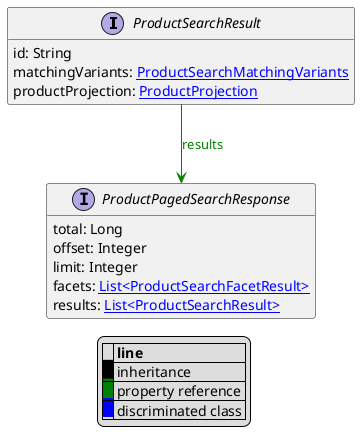 @startuml

hide empty fields
hide empty methods
legend
|= |= line |
|<back:black>   </back>| inheritance |
|<back:green>   </back>| property reference |
|<back:blue>   </back>| discriminated class |
endlegend
interface ProductSearchResult [[ProductSearchResult.svg]]  {
    id: String
    matchingVariants: [[ProductSearchMatchingVariants.svg ProductSearchMatchingVariants]]
    productProjection: [[ProductProjection.svg ProductProjection]]
}



interface ProductPagedSearchResponse [[ProductPagedSearchResponse.svg]]  {
    total: Long
    offset: Integer
    limit: Integer
    facets: [[ProductSearchFacetResult.svg List<ProductSearchFacetResult>]]
    results: [[ProductSearchResult.svg List<ProductSearchResult>]]
}

ProductSearchResult --> ProductPagedSearchResponse #green;text:green : "results"
@enduml
